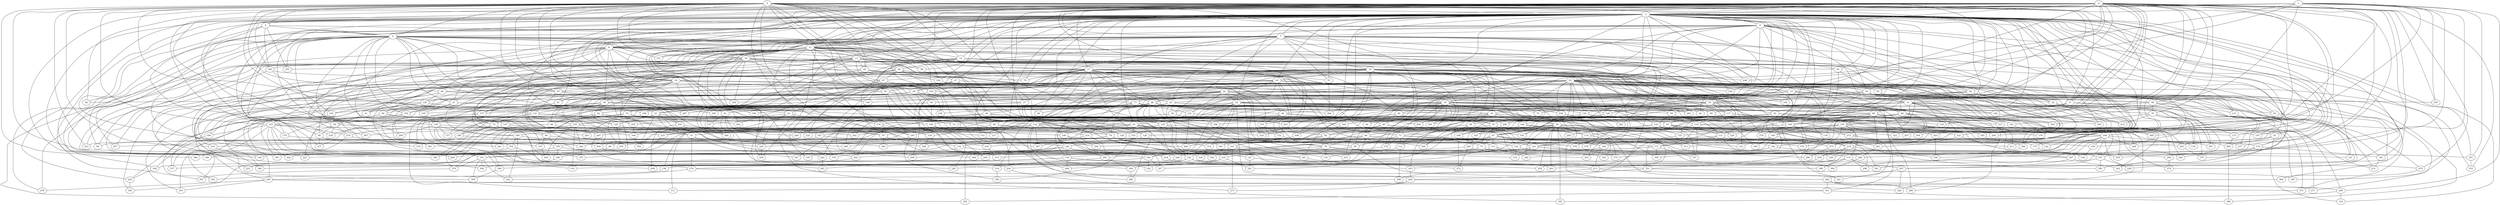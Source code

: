 strict graph "barabasi_albert_graph(400,3)" {
0;
1;
2;
3;
4;
5;
6;
7;
8;
9;
10;
11;
12;
13;
14;
15;
16;
17;
18;
19;
20;
21;
22;
23;
24;
25;
26;
27;
28;
29;
30;
31;
32;
33;
34;
35;
36;
37;
38;
39;
40;
41;
42;
43;
44;
45;
46;
47;
48;
49;
50;
51;
52;
53;
54;
55;
56;
57;
58;
59;
60;
61;
62;
63;
64;
65;
66;
67;
68;
69;
70;
71;
72;
73;
74;
75;
76;
77;
78;
79;
80;
81;
82;
83;
84;
85;
86;
87;
88;
89;
90;
91;
92;
93;
94;
95;
96;
97;
98;
99;
100;
101;
102;
103;
104;
105;
106;
107;
108;
109;
110;
111;
112;
113;
114;
115;
116;
117;
118;
119;
120;
121;
122;
123;
124;
125;
126;
127;
128;
129;
130;
131;
132;
133;
134;
135;
136;
137;
138;
139;
140;
141;
142;
143;
144;
145;
146;
147;
148;
149;
150;
151;
152;
153;
154;
155;
156;
157;
158;
159;
160;
161;
162;
163;
164;
165;
166;
167;
168;
169;
170;
171;
172;
173;
174;
175;
176;
177;
178;
179;
180;
181;
182;
183;
184;
185;
186;
187;
188;
189;
190;
191;
192;
193;
194;
195;
196;
197;
198;
199;
200;
201;
202;
203;
204;
205;
206;
207;
208;
209;
210;
211;
212;
213;
214;
215;
216;
217;
218;
219;
220;
221;
222;
223;
224;
225;
226;
227;
228;
229;
230;
231;
232;
233;
234;
235;
236;
237;
238;
239;
240;
241;
242;
243;
244;
245;
246;
247;
248;
249;
250;
251;
252;
253;
254;
255;
256;
257;
258;
259;
260;
261;
262;
263;
264;
265;
266;
267;
268;
269;
270;
271;
272;
273;
274;
275;
276;
277;
278;
279;
280;
281;
282;
283;
284;
285;
286;
287;
288;
289;
290;
291;
292;
293;
294;
295;
296;
297;
298;
299;
300;
301;
302;
303;
304;
305;
306;
307;
308;
309;
310;
311;
312;
313;
314;
315;
316;
317;
318;
319;
320;
321;
322;
323;
324;
325;
326;
327;
328;
329;
330;
331;
332;
333;
334;
335;
336;
337;
338;
339;
340;
341;
342;
343;
344;
345;
346;
347;
348;
349;
350;
351;
352;
353;
354;
355;
356;
357;
358;
359;
360;
361;
362;
363;
364;
365;
366;
367;
368;
369;
370;
371;
372;
373;
374;
375;
376;
377;
378;
379;
380;
381;
382;
383;
384;
385;
386;
387;
388;
389;
390;
391;
392;
393;
394;
395;
396;
397;
398;
399;
0 -- 3  [is_available=True, prob="1.0"];
0 -- 4  [is_available=True, prob="0.863971439967"];
0 -- 6  [is_available=True, prob="0.687341143346"];
0 -- 7  [is_available=True, prob="0.393135436869"];
0 -- 8  [is_available=True, prob="0.690066902607"];
0 -- 9  [is_available=True, prob="0.548836747161"];
0 -- 11  [is_available=True, prob="0.526364933433"];
0 -- 14  [is_available=True, prob="0.0823067496489"];
0 -- 274  [is_available=True, prob="0.745130580232"];
0 -- 147  [is_available=True, prob="1.0"];
0 -- 150  [is_available=True, prob="0.937968353837"];
0 -- 151  [is_available=True, prob="0.139559018914"];
0 -- 154  [is_available=True, prob="0.353097529044"];
0 -- 155  [is_available=True, prob="1.0"];
0 -- 35  [is_available=True, prob="1.0"];
0 -- 37  [is_available=True, prob="0.00107718921219"];
0 -- 167  [is_available=True, prob="0.352731400259"];
0 -- 220  [is_available=True, prob="0.188887798766"];
0 -- 44  [is_available=True, prob="0.598719495371"];
0 -- 52  [is_available=True, prob="0.619676481806"];
0 -- 184  [is_available=True, prob="1.0"];
0 -- 189  [is_available=True, prob="0.801762706373"];
0 -- 192  [is_available=True, prob="1.0"];
0 -- 267  [is_available=True, prob="0.0952779352763"];
0 -- 68  [is_available=True, prob="1.0"];
0 -- 75  [is_available=True, prob="0.897727634574"];
0 -- 76  [is_available=True, prob="0.214996977503"];
0 -- 333  [is_available=True, prob="0.355284451815"];
0 -- 339  [is_available=True, prob="0.169495701618"];
0 -- 341  [is_available=True, prob="0.508491300637"];
0 -- 346  [is_available=True, prob="1.0"];
0 -- 92  [is_available=True, prob="0.616085596676"];
0 -- 250  [is_available=True, prob="1.0"];
0 -- 100  [is_available=True, prob="0.312320145051"];
0 -- 358  [is_available=True, prob="0.744856406919"];
0 -- 259  [is_available=True, prob="0.727868233012"];
0 -- 237  [is_available=True, prob="0.690782974181"];
0 -- 120  [is_available=True, prob="0.838722620401"];
0 -- 122  [is_available=True, prob="1.0"];
0 -- 253  [is_available=True, prob="0.360898609319"];
1 -- 3  [is_available=True, prob="1.0"];
1 -- 356  [is_available=True, prob="0.663756897961"];
1 -- 133  [is_available=True, prob="0.788420746661"];
1 -- 104  [is_available=True, prob="0.812533665125"];
1 -- 10  [is_available=True, prob="0.574903445926"];
1 -- 109  [is_available=True, prob="0.616325525238"];
1 -- 208  [is_available=True, prob="1.0"];
1 -- 17  [is_available=True, prob="0.935813888291"];
1 -- 84  [is_available=True, prob="0.695509453928"];
1 -- 246  [is_available=True, prob="0.0153258498261"];
1 -- 313  [is_available=True, prob="0.204473563644"];
1 -- 24  [is_available=True, prob="0.86962951227"];
1 -- 153  [is_available=True, prob="1.0"];
1 -- 250  [is_available=True, prob="1.0"];
1 -- 251  [is_available=True, prob="0.545555909291"];
1 -- 61  [is_available=True, prob="0.740173523867"];
1 -- 197  [is_available=True, prob="0.0787884468301"];
2 -- 3  [is_available=True, prob="0.139845025478"];
2 -- 4  [is_available=True, prob="1.0"];
2 -- 5  [is_available=True, prob="1.0"];
2 -- 6  [is_available=True, prob="0.216454337897"];
2 -- 9  [is_available=True, prob="0.903868724816"];
2 -- 12  [is_available=True, prob="0.774431977009"];
2 -- 141  [is_available=True, prob="0.0514069458421"];
2 -- 142  [is_available=True, prob="1.0"];
2 -- 173  [is_available=True, prob="1.0"];
2 -- 18  [is_available=True, prob="0.719282815615"];
2 -- 149  [is_available=True, prob="0.36973960894"];
2 -- 27  [is_available=True, prob="0.0213957745667"];
2 -- 29  [is_available=True, prob="0.139423560181"];
2 -- 31  [is_available=True, prob="0.728931637568"];
2 -- 292  [is_available=True, prob="0.118262675973"];
2 -- 45  [is_available=True, prob="0.270266839415"];
2 -- 287  [is_available=True, prob="1.0"];
2 -- 59  [is_available=True, prob="0.441916785589"];
2 -- 323  [is_available=True, prob="1.0"];
2 -- 199  [is_available=True, prob="1.0"];
2 -- 81  [is_available=True, prob="1.0"];
2 -- 338  [is_available=True, prob="1.0"];
2 -- 85  [is_available=True, prob="0.714052194751"];
2 -- 87  [is_available=True, prob="0.445439869566"];
2 -- 90  [is_available=True, prob="0.847598723346"];
2 -- 348  [is_available=True, prob="0.953625744762"];
2 -- 221  [is_available=True, prob="0.702926900788"];
2 -- 97  [is_available=True, prob="1.0"];
2 -- 100  [is_available=True, prob="0.711025877449"];
2 -- 103  [is_available=True, prob="0.407438742081"];
2 -- 233  [is_available=True, prob="0.878727533219"];
2 -- 110  [is_available=True, prob="1.0"];
2 -- 239  [is_available=True, prob="0.658070833011"];
2 -- 366  [is_available=True, prob="0.316739212306"];
2 -- 249  [is_available=True, prob="0.141640788942"];
2 -- 125  [is_available=True, prob="0.575574055878"];
3 -- 131  [is_available=True, prob="0.472543985499"];
3 -- 4  [is_available=True, prob="0.560619190859"];
3 -- 5  [is_available=True, prob="1.0"];
3 -- 6  [is_available=True, prob="0.381312534638"];
3 -- 7  [is_available=True, prob="0.0313724170722"];
3 -- 8  [is_available=True, prob="0.852899552531"];
3 -- 9  [is_available=True, prob="0.723532590316"];
3 -- 10  [is_available=True, prob="0.387419534823"];
3 -- 11  [is_available=True, prob="1.0"];
3 -- 12  [is_available=True, prob="0.212602797586"];
3 -- 13  [is_available=True, prob="0.561381502073"];
3 -- 14  [is_available=True, prob="0.101658052374"];
3 -- 15  [is_available=True, prob="0.346737584082"];
3 -- 16  [is_available=True, prob="0.176891826054"];
3 -- 18  [is_available=True, prob="0.91754226462"];
3 -- 19  [is_available=True, prob="0.495020555914"];
3 -- 20  [is_available=True, prob="0.796834109679"];
3 -- 23  [is_available=True, prob="0.310147723947"];
3 -- 397  [is_available=True, prob="0.683938092046"];
3 -- 27  [is_available=True, prob="0.570051696249"];
3 -- 287  [is_available=True, prob="0.649936901884"];
3 -- 33  [is_available=True, prob="0.882287968554"];
3 -- 34  [is_available=True, prob="0.984345181371"];
3 -- 283  [is_available=True, prob="1.0"];
3 -- 37  [is_available=True, prob="0.896863248252"];
3 -- 129  [is_available=True, prob="0.68498891025"];
3 -- 42  [is_available=True, prob="1.0"];
3 -- 43  [is_available=True, prob="0.25065298427"];
3 -- 172  [is_available=True, prob="0.456818205702"];
3 -- 178  [is_available=True, prob="0.357170323615"];
3 -- 175  [is_available=True, prob="1.0"];
3 -- 176  [is_available=True, prob="0.648087392979"];
3 -- 136  [is_available=True, prob="0.607611348354"];
3 -- 50  [is_available=True, prob="0.744805424294"];
3 -- 307  [is_available=True, prob="1.0"];
3 -- 308  [is_available=True, prob="0.993265916765"];
3 -- 181  [is_available=True, prob="0.90845552959"];
3 -- 55  [is_available=True, prob="1.0"];
3 -- 351  [is_available=True, prob="0.900268120247"];
3 -- 60  [is_available=True, prob="0.887561647991"];
3 -- 318  [is_available=True, prob="0.951832570754"];
3 -- 63  [is_available=True, prob="0.360222335809"];
3 -- 64  [is_available=True, prob="0.0599278658126"];
3 -- 321  [is_available=True, prob="0.71808639175"];
3 -- 325  [is_available=True, prob="0.187995731995"];
3 -- 70  [is_available=True, prob="0.0879472492218"];
3 -- 140  [is_available=True, prob="0.0575257382385"];
3 -- 162  [is_available=True, prob="0.818696117616"];
3 -- 207  [is_available=True, prob="1.0"];
3 -- 141  [is_available=True, prob="0.116851548084"];
3 -- 209  [is_available=True, prob="0.179978161792"];
3 -- 365  [is_available=True, prob="0.0931514150115"];
3 -- 88  [is_available=True, prob="0.299882212791"];
3 -- 89  [is_available=True, prob="1.0"];
3 -- 346  [is_available=True, prob="1.0"];
3 -- 91  [is_available=True, prob="1.0"];
3 -- 293  [is_available=True, prob="0.984063465951"];
3 -- 98  [is_available=True, prob="0.942958819725"];
3 -- 379  [is_available=True, prob="1.0"];
3 -- 101  [is_available=True, prob="0.699625563305"];
3 -- 357  [is_available=True, prob="0.777230072348"];
3 -- 361  [is_available=True, prob="1.0"];
3 -- 146  [is_available=True, prob="0.976749476059"];
3 -- 389  [is_available=True, prob="1.0"];
3 -- 111  [is_available=True, prob="0.906500658549"];
3 -- 114  [is_available=True, prob="0.640250495635"];
3 -- 115  [is_available=True, prob="0.0123197183053"];
3 -- 118  [is_available=True, prob="0.997842933061"];
3 -- 248  [is_available=True, prob="1.0"];
3 -- 148  [is_available=True, prob="0.90999121468"];
3 -- 251  [is_available=True, prob="0.720338498794"];
4 -- 5  [is_available=True, prob="1.0"];
4 -- 170  [is_available=True, prob="0.408286941178"];
4 -- 253  [is_available=True, prob="0.43781192763"];
4 -- 355  [is_available=True, prob="1.0"];
4 -- 92  [is_available=True, prob="0.662504881788"];
4 -- 189  [is_available=True, prob="0.183874723708"];
5 -- 11  [is_available=True, prob="0.0343775858785"];
5 -- 145  [is_available=True, prob="0.353110272974"];
5 -- 18  [is_available=True, prob="1.0"];
5 -- 147  [is_available=True, prob="0.91911253662"];
5 -- 21  [is_available=True, prob="0.476735207596"];
5 -- 156  [is_available=True, prob="1.0"];
5 -- 289  [is_available=True, prob="0.0180849655967"];
5 -- 293  [is_available=True, prob="0.0161232811774"];
5 -- 168  [is_available=True, prob="0.509935159462"];
5 -- 45  [is_available=True, prob="0.00410098209766"];
5 -- 94  [is_available=True, prob="0.625099702012"];
5 -- 184  [is_available=True, prob="1.0"];
5 -- 190  [is_available=True, prob="1.0"];
5 -- 80  [is_available=True, prob="1.0"];
5 -- 56  [is_available=True, prob="0.934250040721"];
5 -- 86  [is_available=True, prob="0.779473377913"];
5 -- 87  [is_available=True, prob="0.558339537956"];
5 -- 91  [is_available=True, prob="0.337569778846"];
5 -- 222  [is_available=True, prob="0.582911020191"];
5 -- 225  [is_available=True, prob="0.829456063847"];
5 -- 98  [is_available=True, prob="1.0"];
5 -- 355  [is_available=True, prob="0.0122720021606"];
5 -- 105  [is_available=True, prob="0.650148670472"];
6 -- 257  [is_available=True, prob="1.0"];
6 -- 150  [is_available=True, prob="0.370848237687"];
6 -- 390  [is_available=True, prob="0.890276249897"];
6 -- 7  [is_available=True, prob="0.168054551673"];
6 -- 10  [is_available=True, prob="0.816613591656"];
6 -- 16  [is_available=True, prob="0.967008560913"];
6 -- 278  [is_available=True, prob="1.0"];
6 -- 286  [is_available=True, prob="0.51228948021"];
6 -- 32  [is_available=True, prob="0.357703576304"];
6 -- 291  [is_available=True, prob="1.0"];
6 -- 42  [is_available=True, prob="1.0"];
6 -- 385  [is_available=True, prob="0.343241588683"];
6 -- 178  [is_available=True, prob="0.568143337551"];
6 -- 30  [is_available=True, prob="0.394904245342"];
6 -- 57  [is_available=True, prob="0.10901728466"];
6 -- 64  [is_available=True, prob="0.15232164989"];
6 -- 71  [is_available=True, prob="0.255715686647"];
6 -- 211  [is_available=True, prob="0.168022845141"];
6 -- 106  [is_available=True, prob="0.647822907069"];
6 -- 254  [is_available=True, prob="0.618044576413"];
7 -- 129  [is_available=True, prob="0.984839197279"];
7 -- 8  [is_available=True, prob="0.196173262907"];
7 -- 19  [is_available=True, prob="0.0701682283747"];
7 -- 149  [is_available=True, prob="0.465736650591"];
7 -- 281  [is_available=True, prob="0.146524716552"];
7 -- 25  [is_available=True, prob="0.484291867124"];
7 -- 32  [is_available=True, prob="0.204684823726"];
7 -- 39  [is_available=True, prob="0.354062587837"];
7 -- 41  [is_available=True, prob="0.657420414147"];
7 -- 43  [is_available=True, prob="1.0"];
7 -- 51  [is_available=True, prob="0.576974550174"];
7 -- 55  [is_available=True, prob="0.446817573821"];
7 -- 185  [is_available=True, prob="0.503936546588"];
7 -- 118  [is_available=True, prob="1.0"];
7 -- 200  [is_available=True, prob="0.679037566941"];
7 -- 81  [is_available=True, prob="0.577760738174"];
7 -- 83  [is_available=True, prob="0.518504517798"];
7 -- 107  [is_available=True, prob="0.795627971787"];
7 -- 235  [is_available=True, prob="0.638383847694"];
7 -- 246  [is_available=True, prob="0.704843185451"];
7 -- 254  [is_available=True, prob="1.0"];
8 -- 194  [is_available=True, prob="0.268525646138"];
8 -- 212  [is_available=True, prob="0.366269547489"];
8 -- 38  [is_available=True, prob="0.0230186195982"];
8 -- 13  [is_available=True, prob="0.76701369772"];
8 -- 14  [is_available=True, prob="0.167587084771"];
8 -- 205  [is_available=True, prob="0.104555973388"];
8 -- 227  [is_available=True, prob="0.24053929191"];
8 -- 180  [is_available=True, prob="1.0"];
8 -- 21  [is_available=True, prob="1.0"];
8 -- 377  [is_available=True, prob="0.504806107472"];
8 -- 25  [is_available=True, prob="1.0"];
8 -- 90  [is_available=True, prob="0.793750355156"];
8 -- 123  [is_available=True, prob="0.339058024428"];
8 -- 126  [is_available=True, prob="0.603677350506"];
8 -- 277  [is_available=True, prob="0.825195573621"];
9 -- 101  [is_available=True, prob="0.13644617886"];
9 -- 198  [is_available=True, prob="0.148472713685"];
9 -- 199  [is_available=True, prob="0.824537153531"];
9 -- 46  [is_available=True, prob="0.358768571355"];
9 -- 131  [is_available=True, prob="0.841501458622"];
9 -- 116  [is_available=True, prob="0.369005516818"];
10 -- 130  [is_available=True, prob="1.0"];
10 -- 129  [is_available=True, prob="0.153229966447"];
10 -- 136  [is_available=True, prob="0.000814101632345"];
10 -- 386  [is_available=True, prob="0.337073047136"];
10 -- 15  [is_available=True, prob="0.0432971431142"];
10 -- 16  [is_available=True, prob="0.560839220416"];
10 -- 131  [is_available=True, prob="0.309358111078"];
10 -- 28  [is_available=True, prob="1.0"];
10 -- 29  [is_available=True, prob="0.675390861903"];
10 -- 31  [is_available=True, prob="0.127490017208"];
10 -- 290  [is_available=True, prob="0.108415024871"];
10 -- 164  [is_available=True, prob="0.19947724162"];
10 -- 39  [is_available=True, prob="0.666276811743"];
10 -- 169  [is_available=True, prob="0.158270873048"];
10 -- 300  [is_available=True, prob="0.356883990683"];
10 -- 174  [is_available=True, prob="1.0"];
10 -- 48  [is_available=True, prob="0.691558276718"];
10 -- 177  [is_available=True, prob="0.32035305031"];
10 -- 50  [is_available=True, prob="0.254838531425"];
10 -- 315  [is_available=True, prob="1.0"];
10 -- 60  [is_available=True, prob="0.54847939161"];
10 -- 330  [is_available=True, prob="0.919442767656"];
10 -- 327  [is_available=True, prob="0.376429756504"];
10 -- 74  [is_available=True, prob="0.363035460439"];
10 -- 209  [is_available=True, prob="0.139942612221"];
10 -- 215  [is_available=True, prob="1.0"];
10 -- 90  [is_available=True, prob="0.654543131973"];
10 -- 271  [is_available=True, prob="0.904170494974"];
10 -- 93  [is_available=True, prob="0.490277497367"];
10 -- 236  [is_available=True, prob="0.110122661976"];
10 -- 110  [is_available=True, prob="1.0"];
10 -- 374  [is_available=True, prob="0.836404202809"];
10 -- 124  [is_available=True, prob="0.538485943584"];
11 -- 257  [is_available=True, prob="0.138677444161"];
11 -- 132  [is_available=True, prob="0.843235854381"];
11 -- 393  [is_available=True, prob="0.463302266412"];
11 -- 138  [is_available=True, prob="0.405896197509"];
11 -- 12  [is_available=True, prob="0.482781190856"];
11 -- 13  [is_available=True, prob="0.144613776655"];
11 -- 144  [is_available=True, prob="0.841267013505"];
11 -- 17  [is_available=True, prob="0.738159422659"];
11 -- 67  [is_available=True, prob="1.0"];
11 -- 269  [is_available=True, prob="0.557504991231"];
11 -- 21  [is_available=True, prob="0.172826854604"];
11 -- 278  [is_available=True, prob="0.220403680996"];
11 -- 260  [is_available=True, prob="0.415701026511"];
11 -- 26  [is_available=True, prob="0.360513558577"];
11 -- 34  [is_available=True, prob="0.596719084911"];
11 -- 42  [is_available=True, prob="0.132288866564"];
11 -- 49  [is_available=True, prob="1.0"];
11 -- 61  [is_available=True, prob="0.566381706053"];
11 -- 195  [is_available=True, prob="1.0"];
11 -- 141  [is_available=True, prob="1.0"];
11 -- 345  [is_available=True, prob="0.143198010467"];
11 -- 94  [is_available=True, prob="0.145569583451"];
11 -- 103  [is_available=True, prob="1.0"];
11 -- 275  [is_available=True, prob="0.26499000376"];
11 -- 373  [is_available=True, prob="0.531067908135"];
12 -- 164  [is_available=True, prob="0.520287304031"];
12 -- 137  [is_available=True, prob="0.879937639338"];
12 -- 394  [is_available=True, prob="0.788722372642"];
12 -- 205  [is_available=True, prob="0.832767057967"];
12 -- 397  [is_available=True, prob="0.181420790798"];
12 -- 19  [is_available=True, prob="0.953608459438"];
12 -- 52  [is_available=True, prob="0.935664664691"];
12 -- 26  [is_available=True, prob="1.0"];
13 -- 384  [is_available=True, prob="0.701947074957"];
13 -- 336  [is_available=True, prob="0.386135948342"];
13 -- 98  [is_available=True, prob="1.0"];
13 -- 165  [is_available=True, prob="0.0638666505627"];
13 -- 262  [is_available=True, prob="1.0"];
13 -- 177  [is_available=True, prob="1.0"];
13 -- 45  [is_available=True, prob="0.341342912254"];
13 -- 47  [is_available=True, prob="1.0"];
13 -- 48  [is_available=True, prob="0.7922291591"];
13 -- 17  [is_available=True, prob="1.0"];
13 -- 340  [is_available=True, prob="1.0"];
13 -- 54  [is_available=True, prob="0.364282087403"];
13 -- 365  [is_available=True, prob="0.243564726109"];
13 -- 316  [is_available=True, prob="0.650267713644"];
13 -- 349  [is_available=True, prob="1.0"];
13 -- 223  [is_available=True, prob="0.724863194697"];
14 -- 36  [is_available=True, prob="0.723674031486"];
14 -- 38  [is_available=True, prob="1.0"];
14 -- 233  [is_available=True, prob="0.973573372843"];
14 -- 169  [is_available=True, prob="1.0"];
14 -- 151  [is_available=True, prob="0.589676689951"];
14 -- 207  [is_available=True, prob="0.525666328387"];
14 -- 15  [is_available=True, prob="0.480536726339"];
14 -- 272  [is_available=True, prob="0.582394856336"];
14 -- 145  [is_available=True, prob="0.177245333299"];
14 -- 50  [is_available=True, prob="1.0"];
14 -- 148  [is_available=True, prob="0.889245353366"];
14 -- 302  [is_available=True, prob="0.656018772555"];
14 -- 87  [is_available=True, prob="0.864226404243"];
14 -- 59  [is_available=True, prob="0.845426546034"];
14 -- 190  [is_available=True, prob="0.378113736088"];
14 -- 159  [is_available=True, prob="0.894148110787"];
15 -- 32  [is_available=True, prob="0.682539351359"];
15 -- 68  [is_available=True, prob="0.031434208261"];
15 -- 69  [is_available=True, prob="0.705713256605"];
15 -- 172  [is_available=True, prob="0.431277635795"];
15 -- 274  [is_available=True, prob="1.0"];
15 -- 62  [is_available=True, prob="0.236601353274"];
15 -- 214  [is_available=True, prob="0.853402969252"];
15 -- 164  [is_available=True, prob="0.0201214562397"];
15 -- 250  [is_available=True, prob="0.426094515291"];
15 -- 351  [is_available=True, prob="1.0"];
15 -- 92  [is_available=True, prob="0.817692523889"];
15 -- 30  [is_available=True, prob="0.0575060025733"];
15 -- 31  [is_available=True, prob="1.0"];
16 -- 128  [is_available=True, prob="0.832908726251"];
16 -- 197  [is_available=True, prob="1.0"];
16 -- 231  [is_available=True, prob="0.544491861968"];
16 -- 297  [is_available=True, prob="0.215229666614"];
16 -- 171  [is_available=True, prob="0.515013396463"];
16 -- 35  [is_available=True, prob="0.0669896492395"];
16 -- 116  [is_available=True, prob="0.281220655093"];
16 -- 25  [is_available=True, prob="0.227309344005"];
16 -- 74  [is_available=True, prob="0.115452055762"];
16 -- 382  [is_available=True, prob="0.582745848141"];
17 -- 391  [is_available=True, prob="0.751541677887"];
17 -- 144  [is_available=True, prob="0.410284454091"];
17 -- 20  [is_available=True, prob="0.223513343569"];
17 -- 22  [is_available=True, prob="0.993068938552"];
17 -- 153  [is_available=True, prob="0.280302870046"];
17 -- 28  [is_available=True, prob="0.788654737183"];
17 -- 33  [is_available=True, prob="0.0515815016232"];
17 -- 292  [is_available=True, prob="0.79733294027"];
17 -- 167  [is_available=True, prob="1.0"];
17 -- 40  [is_available=True, prob="0.755193755398"];
17 -- 284  [is_available=True, prob="0.27894449857"];
17 -- 46  [is_available=True, prob="1.0"];
17 -- 93  [is_available=True, prob="1.0"];
17 -- 307  [is_available=True, prob="1.0"];
17 -- 55  [is_available=True, prob="0.601987516498"];
17 -- 186  [is_available=True, prob="0.00798679744973"];
17 -- 70  [is_available=True, prob="0.479641679977"];
17 -- 71  [is_available=True, prob="1.0"];
17 -- 58  [is_available=True, prob="1.0"];
17 -- 244  [is_available=True, prob="1.0"];
17 -- 117  [is_available=True, prob="0.0605912752188"];
17 -- 120  [is_available=True, prob="1.0"];
17 -- 276  [is_available=True, prob="1.0"];
18 -- 224  [is_available=True, prob="0.619389022224"];
18 -- 70  [is_available=True, prob="0.448871015821"];
18 -- 295  [is_available=True, prob="0.859597221249"];
18 -- 72  [is_available=True, prob="0.620407714669"];
18 -- 323  [is_available=True, prob="0.876732620668"];
18 -- 43  [is_available=True, prob="1.0"];
18 -- 194  [is_available=True, prob="0.273524991607"];
18 -- 143  [is_available=True, prob="0.163632081613"];
18 -- 328  [is_available=True, prob="0.166408891746"];
18 -- 99  [is_available=True, prob="0.482634762151"];
18 -- 203  [is_available=True, prob="1.0"];
18 -- 23  [is_available=True, prob="0.0727272105131"];
18 -- 355  [is_available=True, prob="1.0"];
18 -- 26  [is_available=True, prob="0.29147006406"];
18 -- 189  [is_available=True, prob="1.0"];
18 -- 30  [is_available=True, prob="0.81069721101"];
18 -- 133  [is_available=True, prob="1.0"];
19 -- 270  [is_available=True, prob="0.234967575273"];
19 -- 20  [is_available=True, prob="1.0"];
19 -- 22  [is_available=True, prob="0.480244910382"];
19 -- 23  [is_available=True, prob="1.0"];
19 -- 156  [is_available=True, prob="0.599620134841"];
19 -- 163  [is_available=True, prob="1.0"];
19 -- 166  [is_available=True, prob="0.493769841569"];
19 -- 41  [is_available=True, prob="0.678652114907"];
19 -- 299  [is_available=True, prob="0.931409515594"];
19 -- 47  [is_available=True, prob="1.0"];
19 -- 308  [is_available=True, prob="0.378491404097"];
19 -- 182  [is_available=True, prob="1.0"];
19 -- 65  [is_available=True, prob="0.0556428962065"];
19 -- 73  [is_available=True, prob="0.809994850483"];
19 -- 75  [is_available=True, prob="0.523964690634"];
19 -- 333  [is_available=True, prob="1.0"];
19 -- 80  [is_available=True, prob="1.0"];
19 -- 85  [is_available=True, prob="0.867551565943"];
19 -- 86  [is_available=True, prob="0.876088541242"];
19 -- 217  [is_available=True, prob="0.109353449737"];
19 -- 230  [is_available=True, prob="0.376807137032"];
19 -- 360  [is_available=True, prob="0.925025744387"];
19 -- 236  [is_available=True, prob="0.333262447543"];
19 -- 109  [is_available=True, prob="0.576147749926"];
19 -- 241  [is_available=True, prob="0.802842386116"];
19 -- 246  [is_available=True, prob="0.635712799317"];
19 -- 249  [is_available=True, prob="1.0"];
20 -- 261  [is_available=True, prob="0.469789340264"];
20 -- 331  [is_available=True, prob="0.306404193971"];
20 -- 79  [is_available=True, prob="0.322800103921"];
20 -- 99  [is_available=True, prob="0.543450823556"];
20 -- 181  [is_available=True, prob="0.835650712467"];
20 -- 22  [is_available=True, prob="0.65029172288"];
20 -- 24  [is_available=True, prob="0.370308161661"];
20 -- 121  [is_available=True, prob="0.44338372826"];
20 -- 152  [is_available=True, prob="0.62235178817"];
20 -- 319  [is_available=True, prob="0.157483011503"];
21 -- 105  [is_available=True, prob="0.587436244385"];
21 -- 170  [is_available=True, prob="1.0"];
21 -- 83  [is_available=True, prob="1.0"];
21 -- 53  [is_available=True, prob="0.923543208321"];
21 -- 56  [is_available=True, prob="0.951547712356"];
22 -- 35  [is_available=True, prob="1.0"];
22 -- 68  [is_available=True, prob="0.85950471681"];
22 -- 69  [is_available=True, prob="1.0"];
22 -- 38  [is_available=True, prob="0.354957413688"];
22 -- 187  [is_available=True, prob="0.304283902953"];
22 -- 77  [is_available=True, prob="1.0"];
22 -- 79  [is_available=True, prob="1.0"];
22 -- 149  [is_available=True, prob="0.629299091477"];
22 -- 24  [is_available=True, prob="0.508551360092"];
22 -- 121  [is_available=True, prob="0.606099098367"];
22 -- 155  [is_available=True, prob="1.0"];
22 -- 28  [is_available=True, prob="1.0"];
22 -- 221  [is_available=True, prob="1.0"];
22 -- 350  [is_available=True, prob="0.118489344197"];
23 -- 229  [is_available=True, prob="0.125631476356"];
23 -- 398  [is_available=True, prob="1.0"];
23 -- 344  [is_available=True, prob="0.126700532393"];
23 -- 154  [is_available=True, prob="0.689924432955"];
23 -- 159  [is_available=True, prob="1.0"];
24 -- 128  [is_available=True, prob="0.440294565272"];
24 -- 34  [is_available=True, prob="0.411904520085"];
24 -- 132  [is_available=True, prob="0.915238020488"];
24 -- 199  [is_available=True, prob="1.0"];
24 -- 200  [is_available=True, prob="0.592518702441"];
24 -- 329  [is_available=True, prob="1.0"];
24 -- 75  [is_available=True, prob="0.570315532655"];
24 -- 300  [is_available=True, prob="0.0310790538646"];
24 -- 130  [is_available=True, prob="0.761580814252"];
24 -- 312  [is_available=True, prob="0.182181409512"];
24 -- 146  [is_available=True, prob="0.288342795731"];
24 -- 160  [is_available=True, prob="1.0"];
24 -- 156  [is_available=True, prob="0.267601316986"];
24 -- 62  [is_available=True, prob="0.993497202876"];
24 -- 63  [is_available=True, prob="1.0"];
25 -- 352  [is_available=True, prob="0.373018985902"];
25 -- 39  [is_available=True, prob="0.291317890432"];
25 -- 177  [is_available=True, prob="0.50513807334"];
25 -- 266  [is_available=True, prob="0.368378294207"];
25 -- 81  [is_available=True, prob="0.582264750438"];
25 -- 88  [is_available=True, prob="1.0"];
25 -- 58  [is_available=True, prob="0.292941231532"];
26 -- 128  [is_available=True, prob="0.629289938909"];
26 -- 353  [is_available=True, prob="0.277571165985"];
26 -- 59  [is_available=True, prob="1.0"];
26 -- 40  [is_available=True, prob="0.435561875767"];
26 -- 396  [is_available=True, prob="0.967675231659"];
26 -- 395  [is_available=True, prob="1.0"];
26 -- 47  [is_available=True, prob="1.0"];
26 -- 344  [is_available=True, prob="1.0"];
26 -- 281  [is_available=True, prob="0.112271873642"];
26 -- 27  [is_available=True, prob="0.755744715427"];
26 -- 284  [is_available=True, prob="1.0"];
27 -- 193  [is_available=True, prob="0.0180368996474"];
27 -- 40  [is_available=True, prob="0.489066314204"];
27 -- 335  [is_available=True, prob="0.0104696709147"];
27 -- 125  [is_available=True, prob="1.0"];
27 -- 72  [is_available=True, prob="0.161086136596"];
27 -- 210  [is_available=True, prob="0.469529767308"];
27 -- 143  [is_available=True, prob="0.146263672885"];
27 -- 29  [is_available=True, prob="0.0993805199233"];
28 -- 96  [is_available=True, prob="1.0"];
28 -- 65  [is_available=True, prob="1.0"];
28 -- 132  [is_available=True, prob="1.0"];
28 -- 102  [is_available=True, prob="0.650445103378"];
28 -- 135  [is_available=True, prob="1.0"];
28 -- 396  [is_available=True, prob="0.903331080279"];
28 -- 241  [is_available=True, prob="0.384356795755"];
28 -- 140  [is_available=True, prob="0.351099721357"];
28 -- 46  [is_available=True, prob="1.0"];
28 -- 352  [is_available=True, prob="1.0"];
28 -- 243  [is_available=True, prob="1.0"];
28 -- 142  [is_available=True, prob="0.676680049747"];
28 -- 313  [is_available=True, prob="0.54414038202"];
28 -- 380  [is_available=True, prob="0.141998632613"];
28 -- 74  [is_available=True, prob="0.616849293038"];
28 -- 286  [is_available=True, prob="0.916438622987"];
29 -- 96  [is_available=True, prob="0.720091843635"];
29 -- 196  [is_available=True, prob="0.028654577931"];
29 -- 37  [is_available=True, prob="0.482625622566"];
29 -- 127  [is_available=True, prob="0.938858500821"];
29 -- 44  [is_available=True, prob="0.314970758955"];
29 -- 77  [is_available=True, prob="0.844360301087"];
29 -- 311  [is_available=True, prob="0.627566735457"];
29 -- 343  [is_available=True, prob="1.0"];
29 -- 69  [is_available=True, prob="1.0"];
29 -- 63  [is_available=True, prob="1.0"];
30 -- 256  [is_available=True, prob="1.0"];
30 -- 391  [is_available=True, prob="1.0"];
30 -- 136  [is_available=True, prob="0.672715291679"];
30 -- 283  [is_available=True, prob="0.428547523646"];
30 -- 287  [is_available=True, prob="0.626172352733"];
30 -- 289  [is_available=True, prob="0.534931327669"];
30 -- 36  [is_available=True, prob="0.675352973098"];
30 -- 44  [is_available=True, prob="0.657421770993"];
30 -- 174  [is_available=True, prob="0.0208343630761"];
30 -- 49  [is_available=True, prob="0.0372142553693"];
30 -- 188  [is_available=True, prob="0.0580338097824"];
30 -- 82  [is_available=True, prob="1.0"];
30 -- 214  [is_available=True, prob="0.702863401038"];
30 -- 88  [is_available=True, prob="1.0"];
30 -- 347  [is_available=True, prob="1.0"];
30 -- 220  [is_available=True, prob="0.187690748899"];
30 -- 97  [is_available=True, prob="0.695606879523"];
30 -- 236  [is_available=True, prob="0.0855606275836"];
30 -- 239  [is_available=True, prob="0.148403297883"];
30 -- 244  [is_available=True, prob="0.826120500897"];
30 -- 117  [is_available=True, prob="0.349989736065"];
30 -- 119  [is_available=True, prob="0.895477036225"];
31 -- 33  [is_available=True, prob="0.345223014183"];
31 -- 211  [is_available=True, prob="0.421621687185"];
31 -- 65  [is_available=True, prob="1.0"];
31 -- 105  [is_available=True, prob="1.0"];
31 -- 76  [is_available=True, prob="0.420249404067"];
31 -- 140  [is_available=True, prob="0.95081043197"];
31 -- 193  [is_available=True, prob="0.910440184681"];
31 -- 297  [is_available=True, prob="1.0"];
31 -- 218  [is_available=True, prob="1.0"];
31 -- 329  [is_available=True, prob="0.993316013464"];
32 -- 294  [is_available=True, prob="0.10078304817"];
32 -- 237  [is_available=True, prob="1.0"];
32 -- 212  [is_available=True, prob="1.0"];
33 -- 354  [is_available=True, prob="0.742980115891"];
33 -- 293  [is_available=True, prob="1.0"];
33 -- 390  [is_available=True, prob="0.23190120181"];
33 -- 103  [is_available=True, prob="0.332171821225"];
33 -- 232  [is_available=True, prob="0.304688346483"];
33 -- 145  [is_available=True, prob="0.828411255634"];
33 -- 364  [is_available=True, prob="0.0947792342095"];
33 -- 374  [is_available=True, prob="0.0721380087913"];
33 -- 361  [is_available=True, prob="0.407480058093"];
34 -- 272  [is_available=True, prob="0.152216337552"];
34 -- 36  [is_available=True, prob="0.980401653761"];
34 -- 165  [is_available=True, prob="1.0"];
34 -- 391  [is_available=True, prob="0.165966256694"];
34 -- 112  [is_available=True, prob="1.0"];
34 -- 242  [is_available=True, prob="0.116213908544"];
34 -- 54  [is_available=True, prob="0.329760677495"];
34 -- 331  [is_available=True, prob="0.789225279416"];
34 -- 159  [is_available=True, prob="0.146238507424"];
35 -- 208  [is_available=True, prob="0.436694500835"];
35 -- 67  [is_available=True, prob="1.0"];
35 -- 262  [is_available=True, prob="0.145661040462"];
35 -- 49  [is_available=True, prob="0.136497909923"];
35 -- 52  [is_available=True, prob="0.619971158981"];
35 -- 117  [is_available=True, prob="0.186562444381"];
35 -- 119  [is_available=True, prob="1.0"];
36 -- 135  [is_available=True, prob="0.843874710781"];
36 -- 392  [is_available=True, prob="0.735796252108"];
36 -- 138  [is_available=True, prob="1.0"];
36 -- 267  [is_available=True, prob="0.95836055316"];
36 -- 161  [is_available=True, prob="0.858541437347"];
36 -- 263  [is_available=True, prob="0.160901994242"];
36 -- 301  [is_available=True, prob="0.575679456874"];
36 -- 51  [is_available=True, prob="0.600520643145"];
36 -- 182  [is_available=True, prob="0.342765417422"];
36 -- 183  [is_available=True, prob="1.0"];
36 -- 66  [is_available=True, prob="1.0"];
36 -- 67  [is_available=True, prob="0.600335606351"];
36 -- 204  [is_available=True, prob="0.495515126222"];
36 -- 162  [is_available=True, prob="1.0"];
36 -- 82  [is_available=True, prob="0.972880704425"];
36 -- 216  [is_available=True, prob="1.0"];
36 -- 345  [is_available=True, prob="1.0"];
36 -- 91  [is_available=True, prob="0.556438016233"];
36 -- 358  [is_available=True, prob="0.00325137110205"];
36 -- 238  [is_available=True, prob="0.916634111691"];
36 -- 114  [is_available=True, prob="1.0"];
37 -- 41  [is_available=True, prob="1.0"];
37 -- 82  [is_available=True, prob="0.715276799981"];
37 -- 188  [is_available=True, prob="1.0"];
37 -- 186  [is_available=True, prob="0.192059890957"];
37 -- 60  [is_available=True, prob="0.59927363362"];
38 -- 99  [is_available=True, prob="1.0"];
38 -- 179  [is_available=True, prob="0.693365455368"];
38 -- 243  [is_available=True, prob="0.49848614678"];
38 -- 369  [is_available=True, prob="0.386868438646"];
38 -- 51  [is_available=True, prob="0.619313064456"];
38 -- 213  [is_available=True, prob="0.149438339934"];
38 -- 62  [is_available=True, prob="1.0"];
38 -- 229  [is_available=True, prob="0.653917044283"];
39 -- 85  [is_available=True, prob="1.0"];
39 -- 126  [is_available=True, prob="1.0"];
40 -- 354  [is_available=True, prob="0.605163139991"];
40 -- 73  [is_available=True, prob="0.38252329483"];
40 -- 78  [is_available=True, prob="0.740105171697"];
40 -- 57  [is_available=True, prob="0.935333728702"];
40 -- 157  [is_available=True, prob="1.0"];
41 -- 56  [is_available=True, prob="0.305784754758"];
42 -- 226  [is_available=True, prob="0.0626797120525"];
42 -- 77  [is_available=True, prob="0.788243211698"];
42 -- 48  [is_available=True, prob="0.578676112699"];
42 -- 58  [is_available=True, prob="0.485951352747"];
42 -- 122  [is_available=True, prob="0.609181748066"];
43 -- 270  [is_available=True, prob="1.0"];
43 -- 203  [is_available=True, prob="0.362742644311"];
45 -- 240  [is_available=True, prob="0.3533927304"];
45 -- 100  [is_available=True, prob="1.0"];
45 -- 305  [is_available=True, prob="0.11288514635"];
45 -- 176  [is_available=True, prob="0.511670119542"];
45 -- 113  [is_available=True, prob="0.227695639831"];
46 -- 290  [is_available=True, prob="0.0302128696032"];
46 -- 202  [is_available=True, prob="0.146999736184"];
46 -- 176  [is_available=True, prob="1.0"];
46 -- 116  [is_available=True, prob="0.844193614866"];
46 -- 151  [is_available=True, prob="1.0"];
47 -- 232  [is_available=True, prob="0.420461000389"];
47 -- 269  [is_available=True, prob="1.0"];
47 -- 144  [is_available=True, prob="0.521917029265"];
48 -- 322  [is_available=True, prob="0.936630855191"];
48 -- 137  [is_available=True, prob="0.774187611479"];
48 -- 109  [is_available=True, prob="0.866683270904"];
48 -- 285  [is_available=True, prob="0.0162086773724"];
48 -- 245  [is_available=True, prob="0.293728776277"];
48 -- 186  [is_available=True, prob="0.148485171573"];
48 -- 252  [is_available=True, prob="0.124437463786"];
48 -- 394  [is_available=True, prob="0.249666934816"];
49 -- 353  [is_available=True, prob="0.76976501574"];
49 -- 66  [is_available=True, prob="0.545062447793"];
49 -- 57  [is_available=True, prob="1.0"];
49 -- 363  [is_available=True, prob="0.0831563662323"];
50 -- 134  [is_available=True, prob="0.535233482425"];
50 -- 173  [is_available=True, prob="0.290322732851"];
50 -- 53  [is_available=True, prob="0.906379603341"];
50 -- 61  [is_available=True, prob="1.0"];
51 -- 276  [is_available=True, prob="1.0"];
51 -- 335  [is_available=True, prob="1.0"];
52 -- 64  [is_available=True, prob="0.285936428378"];
52 -- 326  [is_available=True, prob="0.608647958591"];
52 -- 231  [is_available=True, prob="0.891203833715"];
52 -- 106  [is_available=True, prob="0.496385319877"];
52 -- 320  [is_available=True, prob="0.355526130581"];
52 -- 53  [is_available=True, prob="1.0"];
52 -- 54  [is_available=True, prob="0.250941929751"];
52 -- 341  [is_available=True, prob="0.320678683894"];
54 -- 198  [is_available=True, prob="0.0813728308115"];
54 -- 102  [is_available=True, prob="0.263329318729"];
54 -- 201  [is_available=True, prob="0.326164369637"];
54 -- 112  [is_available=True, prob="0.932530530817"];
54 -- 113  [is_available=True, prob="0.153065186632"];
55 -- 286  [is_available=True, prob="0.260092245817"];
56 -- 97  [is_available=True, prob="0.258844224823"];
56 -- 227  [is_available=True, prob="1.0"];
56 -- 78  [is_available=True, prob="0.0994444902468"];
56 -- 339  [is_available=True, prob="0.697748141797"];
56 -- 86  [is_available=True, prob="1.0"];
56 -- 219  [is_available=True, prob="1.0"];
57 -- 197  [is_available=True, prob="0.795697017782"];
57 -- 71  [is_available=True, prob="1.0"];
57 -- 329  [is_available=True, prob="0.346431433956"];
57 -- 183  [is_available=True, prob="0.704172625712"];
58 -- 111  [is_available=True, prob="0.53935684971"];
58 -- 143  [is_available=True, prob="0.898504003818"];
59 -- 315  [is_available=True, prob="0.10142416186"];
61 -- 304  [is_available=True, prob="0.0266579403419"];
62 -- 96  [is_available=True, prob="0.836502970118"];
62 -- 72  [is_available=True, prob="0.586124313953"];
62 -- 204  [is_available=True, prob="0.749884133209"];
62 -- 370  [is_available=True, prob="0.844172544846"];
62 -- 84  [is_available=True, prob="1.0"];
62 -- 252  [is_available=True, prob="0.66194035019"];
63 -- 353  [is_available=True, prob="0.50438086081"];
63 -- 324  [is_available=True, prob="0.982450414601"];
63 -- 235  [is_available=True, prob="1.0"];
63 -- 368  [is_available=True, prob="0.678115928653"];
63 -- 216  [is_available=True, prob="0.493375810801"];
63 -- 383  [is_available=True, prob="0.328368636587"];
63 -- 95  [is_available=True, prob="0.908411939787"];
63 -- 191  [is_available=True, prob="0.653121054756"];
64 -- 66  [is_available=True, prob="0.845686651592"];
65 -- 389  [is_available=True, prob="0.545332687115"];
65 -- 108  [is_available=True, prob="0.56610227935"];
65 -- 83  [is_available=True, prob="0.46554167746"];
66 -- 323  [is_available=True, prob="0.997788406105"];
66 -- 332  [is_available=True, prob="0.350119331589"];
66 -- 79  [is_available=True, prob="0.248037933081"];
66 -- 313  [is_available=True, prob="1.0"];
66 -- 89  [is_available=True, prob="0.908793271011"];
66 -- 218  [is_available=True, prob="0.158461381518"];
66 -- 382  [is_available=True, prob="0.523706731698"];
67 -- 393  [is_available=True, prob="0.280439539588"];
67 -- 258  [is_available=True, prob="1.0"];
67 -- 230  [is_available=True, prob="0.298585592102"];
67 -- 134  [is_available=True, prob="0.0373415583466"];
67 -- 264  [is_available=True, prob="0.0953200386737"];
67 -- 73  [is_available=True, prob="1.0"];
67 -- 364  [is_available=True, prob="0.0886921330358"];
67 -- 113  [is_available=True, prob="1.0"];
67 -- 245  [is_available=True, prob="0.610942983492"];
67 -- 233  [is_available=True, prob="0.14010597178"];
67 -- 379  [is_available=True, prob="0.222751442892"];
67 -- 297  [is_available=True, prob="0.680963533817"];
68 -- 290  [is_available=True, prob="0.345532467071"];
68 -- 76  [is_available=True, prob="1.0"];
68 -- 93  [is_available=True, prob="0.100993692764"];
68 -- 285  [is_available=True, prob="0.529130963636"];
69 -- 357  [is_available=True, prob="0.806846204779"];
69 -- 108  [is_available=True, prob="0.425715403592"];
71 -- 133  [is_available=True, prob="0.952378688222"];
71 -- 102  [is_available=True, prob="1.0"];
71 -- 237  [is_available=True, prob="0.819456461152"];
71 -- 174  [is_available=True, prob="1.0"];
71 -- 112  [is_available=True, prob="0.261202197523"];
71 -- 95  [is_available=True, prob="1.0"];
72 -- 348  [is_available=True, prob="0.896901298167"];
72 -- 107  [is_available=True, prob="0.651413061024"];
72 -- 368  [is_available=True, prob="0.741985995963"];
72 -- 84  [is_available=True, prob="0.739325086613"];
72 -- 279  [is_available=True, prob="1.0"];
72 -- 244  [is_available=True, prob="1.0"];
72 -- 188  [is_available=True, prob="0.491571996342"];
72 -- 127  [is_available=True, prob="1.0"];
73 -- 228  [is_available=True, prob="0.998235315251"];
73 -- 101  [is_available=True, prob="0.337148712663"];
73 -- 115  [is_available=True, prob="0.630018931903"];
73 -- 222  [is_available=True, prob="1.0"];
74 -- 80  [is_available=True, prob="1.0"];
74 -- 292  [is_available=True, prob="0.972096904051"];
74 -- 385  [is_available=True, prob="0.0844997951692"];
74 -- 147  [is_available=True, prob="0.827114527542"];
74 -- 277  [is_available=True, prob="0.330676302405"];
74 -- 158  [is_available=True, prob="1.0"];
75 -- 166  [is_available=True, prob="0.622605078961"];
76 -- 258  [is_available=True, prob="0.594457307658"];
76 -- 139  [is_available=True, prob="0.0182493566652"];
76 -- 300  [is_available=True, prob="0.948068027024"];
76 -- 212  [is_available=True, prob="1.0"];
76 -- 377  [is_available=True, prob="1.0"];
77 -- 78  [is_available=True, prob="0.363440457331"];
77 -- 222  [is_available=True, prob="1.0"];
77 -- 121  [is_available=True, prob="1.0"];
77 -- 283  [is_available=True, prob="0.342329486273"];
77 -- 190  [is_available=True, prob="1.0"];
78 -- 363  [is_available=True, prob="0.543494854187"];
78 -- 268  [is_available=True, prob="0.754659284816"];
78 -- 312  [is_available=True, prob="0.502971882252"];
78 -- 89  [is_available=True, prob="0.922484637593"];
78 -- 223  [is_available=True, prob="0.4378729724"];
79 -- 291  [is_available=True, prob="0.643935992317"];
79 -- 135  [is_available=True, prob="0.640351800054"];
79 -- 249  [is_available=True, prob="0.330735275353"];
79 -- 314  [is_available=True, prob="1.0"];
79 -- 187  [is_available=True, prob="0.17102515676"];
80 -- 214  [is_available=True, prob="0.0605177803169"];
80 -- 311  [is_available=True, prob="0.374106102547"];
80 -- 152  [is_available=True, prob="0.764072599385"];
81 -- 224  [is_available=True, prob="0.00487250458114"];
81 -- 137  [is_available=True, prob="0.877495059073"];
81 -- 376  [is_available=True, prob="0.420854460837"];
81 -- 381  [is_available=True, prob="1.0"];
82 -- 161  [is_available=True, prob="0.460695346676"];
82 -- 265  [is_available=True, prob="0.425021341279"];
82 -- 349  [is_available=True, prob="0.894203127071"];
83 -- 192  [is_available=True, prob="0.851790016027"];
83 -- 165  [is_available=True, prob="0.337763404506"];
83 -- 106  [is_available=True, prob="0.552209378617"];
83 -- 205  [is_available=True, prob="0.694274236514"];
83 -- 111  [is_available=True, prob="1.0"];
83 -- 272  [is_available=True, prob="0.0819125942594"];
83 -- 180  [is_available=True, prob="1.0"];
83 -- 120  [is_available=True, prob="0.454858991248"];
84 -- 195  [is_available=True, prob="0.941108665751"];
84 -- 107  [is_available=True, prob="0.31307932882"];
84 -- 211  [is_available=True, prob="0.0354568739933"];
85 -- 232  [is_available=True, prob="0.782574792958"];
85 -- 330  [is_available=True, prob="0.242256251241"];
85 -- 114  [is_available=True, prob="0.128717382195"];
85 -- 95  [is_available=True, prob="1.0"];
86 -- 201  [is_available=True, prob="0.366632280907"];
86 -- 277  [is_available=True, prob="1.0"];
86 -- 381  [is_available=True, prob="0.353936668358"];
87 -- 134  [is_available=True, prob="0.780542441671"];
87 -- 139  [is_available=True, prob="0.785918795903"];
87 -- 110  [is_available=True, prob="0.614389196809"];
87 -- 124  [is_available=True, prob="0.815867053347"];
88 -- 288  [is_available=True, prob="0.658930953452"];
88 -- 342  [is_available=True, prob="0.836051711534"];
88 -- 261  [is_available=True, prob="0.491270949726"];
88 -- 268  [is_available=True, prob="0.790241121137"];
88 -- 204  [is_available=True, prob="0.889078773918"];
88 -- 271  [is_available=True, prob="0.620758577952"];
88 -- 304  [is_available=True, prob="1.0"];
88 -- 115  [is_available=True, prob="0.150374570721"];
88 -- 341  [is_available=True, prob="0.135190601901"];
88 -- 150  [is_available=True, prob="0.545849943145"];
88 -- 119  [is_available=True, prob="1.0"];
89 -- 104  [is_available=True, prob="1.0"];
90 -- 108  [is_available=True, prob="0.684683112345"];
90 -- 240  [is_available=True, prob="1.0"];
90 -- 104  [is_available=True, prob="0.801679896935"];
90 -- 247  [is_available=True, prob="0.442576626474"];
90 -- 124  [is_available=True, prob="0.805132704077"];
91 -- 296  [is_available=True, prob="0.319244651934"];
91 -- 370  [is_available=True, prob="0.0765019312717"];
91 -- 94  [is_available=True, prob="0.148811114432"];
91 -- 318  [is_available=True, prob="1.0"];
93 -- 360  [is_available=True, prob="0.915128525"];
95 -- 142  [is_available=True, prob="0.558127203522"];
95 -- 215  [is_available=True, prob="0.275243301514"];
95 -- 282  [is_available=True, prob="1.0"];
96 -- 336  [is_available=True, prob="0.694760144419"];
96 -- 154  [is_available=True, prob="0.51390243256"];
97 -- 364  [is_available=True, prob="0.856292785788"];
97 -- 367  [is_available=True, prob="0.359860636583"];
99 -- 225  [is_available=True, prob="1.0"];
99 -- 230  [is_available=True, prob="0.754377036249"];
99 -- 317  [is_available=True, prob="0.794623283821"];
99 -- 253  [is_available=True, prob="0.78013049968"];
100 -- 320  [is_available=True, prob="0.557977202709"];
102 -- 314  [is_available=True, prob="1.0"];
102 -- 375  [is_available=True, prob="1.0"];
103 -- 169  [is_available=True, prob="0.89224870916"];
103 -- 170  [is_available=True, prob="0.952573912726"];
103 -- 302  [is_available=True, prob="0.342328894361"];
103 -- 310  [is_available=True, prob="0.611533783458"];
103 -- 343  [is_available=True, prob="0.129013092527"];
103 -- 153  [is_available=True, prob="0.508746357598"];
103 -- 219  [is_available=True, prob="0.0814674810935"];
103 -- 319  [is_available=True, prob="1.0"];
105 -- 148  [is_available=True, prob="0.246024499292"];
106 -- 226  [is_available=True, prob="0.199626006022"];
106 -- 266  [is_available=True, prob="0.479042236581"];
106 -- 139  [is_available=True, prob="0.0839318691599"];
106 -- 301  [is_available=True, prob="1.0"];
106 -- 369  [is_available=True, prob="0.0869929245986"];
106 -- 247  [is_available=True, prob="1.0"];
106 -- 248  [is_available=True, prob="0.470770998005"];
106 -- 330  [is_available=True, prob="0.202554178159"];
106 -- 126  [is_available=True, prob="0.586402785233"];
106 -- 255  [is_available=True, prob="0.772229500281"];
107 -- 295  [is_available=True, prob="0.0503932119904"];
108 -- 328  [is_available=True, prob="0.450163667025"];
108 -- 217  [is_available=True, prob="0.463898427026"];
109 -- 235  [is_available=True, prob="0.150886517312"];
109 -- 270  [is_available=True, prob="0.948717760366"];
109 -- 118  [is_available=True, prob="0.582392340864"];
109 -- 379  [is_available=True, prob="0.125285361307"];
110 -- 256  [is_available=True, prob="0.974521520842"];
110 -- 218  [is_available=True, prob="0.478314382927"];
110 -- 252  [is_available=True, prob="0.464211371511"];
110 -- 157  [is_available=True, prob="0.652284922157"];
110 -- 191  [is_available=True, prob="0.19515345414"];
111 -- 171  [is_available=True, prob="0.436727369558"];
111 -- 172  [is_available=True, prob="0.99997748663"];
111 -- 338  [is_available=True, prob="0.774647436648"];
111 -- 123  [is_available=True, prob="0.0883997652239"];
111 -- 122  [is_available=True, prob="0.140635980854"];
112 -- 160  [is_available=True, prob="0.345944183909"];
112 -- 398  [is_available=True, prob="0.51663552377"];
113 -- 259  [is_available=True, prob="1.0"];
113 -- 392  [is_available=True, prob="1.0"];
113 -- 206  [is_available=True, prob="1.0"];
114 -- 123  [is_available=True, prob="1.0"];
114 -- 325  [is_available=True, prob="0.633856970541"];
115 -- 388  [is_available=True, prob="0.249112018845"];
115 -- 298  [is_available=True, prob="0.708074626463"];
115 -- 301  [is_available=True, prob="1.0"];
115 -- 163  [is_available=True, prob="0.548783307425"];
115 -- 158  [is_available=True, prob="0.147201267561"];
116 -- 322  [is_available=True, prob="0.899336022548"];
117 -- 320  [is_available=True, prob="0.184374439935"];
117 -- 371  [is_available=True, prob="1.0"];
117 -- 179  [is_available=True, prob="0.852463953423"];
117 -- 248  [is_available=True, prob="1.0"];
118 -- 399  [is_available=True, prob="0.438190078677"];
119 -- 238  [is_available=True, prob="0.70851443609"];
119 -- 207  [is_available=True, prob="0.87747745995"];
119 -- 337  [is_available=True, prob="0.150697051765"];
119 -- 378  [is_available=True, prob="0.816592567932"];
120 -- 289  [is_available=True, prob="0.453472543976"];
120 -- 263  [is_available=True, prob="0.174176233839"];
121 -- 296  [is_available=True, prob="0.243169103503"];
121 -- 268  [is_available=True, prob="0.935505377762"];
121 -- 125  [is_available=True, prob="0.896387167516"];
123 -- 376  [is_available=True, prob="0.965276303209"];
123 -- 314  [is_available=True, prob="0.735178854764"];
123 -- 251  [is_available=True, prob="0.673674699994"];
123 -- 348  [is_available=True, prob="0.793051053776"];
123 -- 285  [is_available=True, prob="0.868712743597"];
124 -- 387  [is_available=True, prob="1.0"];
124 -- 396  [is_available=True, prob="0.192808898092"];
124 -- 303  [is_available=True, prob="0.000429406670596"];
125 -- 161  [is_available=True, prob="0.677935214265"];
125 -- 262  [is_available=True, prob="0.811523555244"];
125 -- 175  [is_available=True, prob="0.327726531986"];
126 -- 130  [is_available=True, prob="0.215888369921"];
126 -- 227  [is_available=True, prob="0.3173137016"];
126 -- 209  [is_available=True, prob="0.162358009635"];
126 -- 306  [is_available=True, prob="1.0"];
126 -- 234  [is_available=True, prob="0.744466731911"];
126 -- 127  [is_available=True, prob="1.0"];
127 -- 321  [is_available=True, prob="1.0"];
127 -- 351  [is_available=True, prob="0.277266240614"];
128 -- 256  [is_available=True, prob="0.900389363233"];
128 -- 281  [is_available=True, prob="1.0"];
128 -- 383  [is_available=True, prob="0.485826442689"];
130 -- 388  [is_available=True, prob="0.779318471982"];
130 -- 299  [is_available=True, prob="1.0"];
130 -- 206  [is_available=True, prob="0.0900451273426"];
130 -- 213  [is_available=True, prob="0.916630807622"];
130 -- 223  [is_available=True, prob="0.0306869764388"];
131 -- 245  [is_available=True, prob="0.51257515985"];
132 -- 162  [is_available=True, prob="0.545338182503"];
132 -- 167  [is_available=True, prob="0.0143797818578"];
132 -- 380  [is_available=True, prob="0.326321737337"];
132 -- 138  [is_available=True, prob="0.886540591988"];
132 -- 173  [is_available=True, prob="0.064711211951"];
132 -- 206  [is_available=True, prob="1.0"];
132 -- 367  [is_available=True, prob="0.868051252331"];
132 -- 185  [is_available=True, prob="0.163725038968"];
132 -- 158  [is_available=True, prob="0.0880456150326"];
134 -- 241  [is_available=True, prob="0.485684973886"];
134 -- 191  [is_available=True, prob="0.563521508138"];
136 -- 294  [is_available=True, prob="0.410507070289"];
136 -- 166  [is_available=True, prob="0.671429501651"];
136 -- 168  [is_available=True, prob="0.265124643395"];
136 -- 315  [is_available=True, prob="0.523664130103"];
136 -- 219  [is_available=True, prob="0.330537743203"];
137 -- 384  [is_available=True, prob="0.536896478811"];
140 -- 365  [is_available=True, prob="0.153489005674"];
142 -- 163  [is_available=True, prob="0.968711312828"];
142 -- 274  [is_available=True, prob="0.678908432932"];
142 -- 310  [is_available=True, prob="1.0"];
142 -- 319  [is_available=True, prob="0.212356644553"];
143 -- 198  [is_available=True, prob="0.925005401801"];
143 -- 201  [is_available=True, prob="0.0924978368332"];
143 -- 203  [is_available=True, prob="0.841772958099"];
143 -- 337  [is_available=True, prob="0.173831045319"];
144 -- 288  [is_available=True, prob="1.0"];
144 -- 194  [is_available=True, prob="0.348430790721"];
144 -- 239  [is_available=True, prob="0.405573243972"];
145 -- 146  [is_available=True, prob="0.824027966055"];
145 -- 255  [is_available=True, prob="1.0"];
146 -- 228  [is_available=True, prob="0.195851276283"];
146 -- 284  [is_available=True, prob="1.0"];
147 -- 260  [is_available=True, prob="0.0972345572966"];
147 -- 243  [is_available=True, prob="0.820752144443"];
147 -- 221  [is_available=True, prob="0.788399533204"];
148 -- 202  [is_available=True, prob="0.982598827538"];
148 -- 269  [is_available=True, prob="0.555650186628"];
148 -- 180  [is_available=True, prob="1.0"];
148 -- 217  [is_available=True, prob="1.0"];
148 -- 316  [is_available=True, prob="0.840478696519"];
148 -- 157  [is_available=True, prob="0.795652217513"];
149 -- 306  [is_available=True, prob="0.298539448642"];
150 -- 259  [is_available=True, prob="1.0"];
150 -- 394  [is_available=True, prob="0.289328603922"];
150 -- 184  [is_available=True, prob="0.71119757216"];
150 -- 178  [is_available=True, prob="0.0180253598031"];
150 -- 275  [is_available=True, prob="0.317063554424"];
150 -- 373  [is_available=True, prob="0.678723286151"];
150 -- 375  [is_available=True, prob="0.133872022592"];
150 -- 155  [is_available=True, prob="0.381490411521"];
151 -- 152  [is_available=True, prob="0.324697765304"];
151 -- 363  [is_available=True, prob="0.902125804502"];
152 -- 378  [is_available=True, prob="1.0"];
153 -- 350  [is_available=True, prob="0.3778405799"];
154 -- 160  [is_available=True, prob="0.133371148631"];
154 -- 368  [is_available=True, prob="0.0606994723041"];
155 -- 182  [is_available=True, prob="0.112948470951"];
156 -- 381  [is_available=True, prob="1.0"];
156 -- 303  [is_available=True, prob="1.0"];
158 -- 240  [is_available=True, prob="0.956031927586"];
159 -- 294  [is_available=True, prob="0.399446365487"];
159 -- 295  [is_available=True, prob="1.0"];
159 -- 397  [is_available=True, prob="0.639530249156"];
159 -- 242  [is_available=True, prob="1.0"];
159 -- 310  [is_available=True, prob="0.358580246148"];
160 -- 327  [is_available=True, prob="0.912323406155"];
160 -- 168  [is_available=True, prob="0.946162859948"];
160 -- 332  [is_available=True, prob="1.0"];
161 -- 196  [is_available=True, prob="0.19727165884"];
161 -- 399  [is_available=True, prob="0.992075367239"];
161 -- 273  [is_available=True, prob="0.278008373324"];
161 -- 210  [is_available=True, prob="0.492700341437"];
161 -- 247  [is_available=True, prob="0.908478771543"];
161 -- 228  [is_available=True, prob="0.795388456189"];
161 -- 346  [is_available=True, prob="0.442853483174"];
163 -- 200  [is_available=True, prob="0.15029832034"];
165 -- 175  [is_available=True, prob="0.824074646197"];
166 -- 375  [is_available=True, prob="0.0803773597077"];
166 -- 264  [is_available=True, prob="1.0"];
166 -- 183  [is_available=True, prob="1.0"];
166 -- 187  [is_available=True, prob="0.615001533134"];
167 -- 195  [is_available=True, prob="1.0"];
167 -- 171  [is_available=True, prob="0.650661822118"];
167 -- 376  [is_available=True, prob="0.246281081582"];
168 -- 225  [is_available=True, prob="0.582171988679"];
169 -- 317  [is_available=True, prob="0.93891548528"];
170 -- 179  [is_available=True, prob="0.337231603807"];
171 -- 352  [is_available=True, prob="1.0"];
171 -- 358  [is_available=True, prob="1.0"];
171 -- 234  [is_available=True, prob="1.0"];
171 -- 337  [is_available=True, prob="0.382998787361"];
172 -- 202  [is_available=True, prob="0.859357646746"];
172 -- 181  [is_available=True, prob="0.0457039534659"];
172 -- 342  [is_available=True, prob="0.426404290101"];
173 -- 296  [is_available=True, prob="1.0"];
174 -- 324  [is_available=True, prob="0.552758776174"];
175 -- 220  [is_available=True, prob="1.0"];
176 -- 327  [is_available=True, prob="0.00789687776917"];
176 -- 185  [is_available=True, prob="1.0"];
176 -- 347  [is_available=True, prob="1.0"];
177 -- 339  [is_available=True, prob="0.538483874832"];
180 -- 362  [is_available=True, prob="0.742658395185"];
180 -- 280  [is_available=True, prob="1.0"];
180 -- 316  [is_available=True, prob="1.0"];
181 -- 231  [is_available=True, prob="0.855936603595"];
182 -- 213  [is_available=True, prob="0.253140652085"];
182 -- 260  [is_available=True, prob="0.310989908892"];
182 -- 383  [is_available=True, prob="0.237735188033"];
183 -- 264  [is_available=True, prob="0.11987445192"];
184 -- 192  [is_available=True, prob="1.0"];
184 -- 392  [is_available=True, prob="0.86839660066"];
184 -- 305  [is_available=True, prob="1.0"];
184 -- 306  [is_available=True, prob="0.201685253512"];
184 -- 275  [is_available=True, prob="1.0"];
185 -- 359  [is_available=True, prob="0.445173232245"];
185 -- 229  [is_available=True, prob="1.0"];
186 -- 215  [is_available=True, prob="0.239838868355"];
187 -- 226  [is_available=True, prob="0.490176523611"];
187 -- 390  [is_available=True, prob="0.491455105146"];
187 -- 382  [is_available=True, prob="0.349966778829"];
188 -- 257  [is_available=True, prob="0.214494051089"];
188 -- 304  [is_available=True, prob="0.435574443485"];
189 -- 193  [is_available=True, prob="0.279183719857"];
189 -- 309  [is_available=True, prob="0.959814355492"];
189 -- 216  [is_available=True, prob="0.292151456532"];
191 -- 362  [is_available=True, prob="0.586989771563"];
191 -- 395  [is_available=True, prob="1.0"];
191 -- 309  [is_available=True, prob="0.398327796048"];
191 -- 279  [is_available=True, prob="0.808069088702"];
192 -- 210  [is_available=True, prob="0.977670232988"];
192 -- 334  [is_available=True, prob="0.411783643441"];
193 -- 387  [is_available=True, prob="1.0"];
195 -- 387  [is_available=True, prob="0.404529575457"];
195 -- 196  [is_available=True, prob="1.0"];
195 -- 234  [is_available=True, prob="0.521397493434"];
196 -- 309  [is_available=True, prob="0.137935979601"];
198 -- 372  [is_available=True, prob="0.684931819866"];
199 -- 255  [is_available=True, prob="0.249908241738"];
200 -- 208  [is_available=True, prob="0.338723477531"];
200 -- 273  [is_available=True, prob="0.971775438093"];
200 -- 311  [is_available=True, prob="0.348603450338"];
202 -- 276  [is_available=True, prob="1.0"];
203 -- 356  [is_available=True, prob="0.895194408527"];
205 -- 265  [is_available=True, prob="0.341744308706"];
208 -- 318  [is_available=True, prob="1.0"];
208 -- 345  [is_available=True, prob="0.492307740686"];
210 -- 321  [is_available=True, prob="0.348484918368"];
210 -- 224  [is_available=True, prob="1.0"];
210 -- 340  [is_available=True, prob="0.258115883066"];
213 -- 360  [is_available=True, prob="0.370865947163"];
213 -- 398  [is_available=True, prob="1.0"];
214 -- 367  [is_available=True, prob="0.27729711163"];
214 -- 291  [is_available=True, prob="1.0"];
218 -- 356  [is_available=True, prob="0.65981474642"];
218 -- 298  [is_available=True, prob="0.862245100089"];
218 -- 258  [is_available=True, prob="0.14467193565"];
218 -- 338  [is_available=True, prob="1.0"];
218 -- 280  [is_available=True, prob="0.11813346771"];
218 -- 388  [is_available=True, prob="1.0"];
219 -- 242  [is_available=True, prob="0.344675333817"];
219 -- 366  [is_available=True, prob="0.963743822049"];
221 -- 334  [is_available=True, prob="0.0372203492069"];
221 -- 261  [is_available=True, prob="0.181864646781"];
222 -- 265  [is_available=True, prob="0.413897680248"];
224 -- 273  [is_available=True, prob="0.97742476227"];
225 -- 336  [is_available=True, prob="0.0307034729533"];
228 -- 317  [is_available=True, prob="0.715378441339"];
229 -- 254  [is_available=True, prob="0.213845351196"];
230 -- 373  [is_available=True, prob="1.0"];
233 -- 340  [is_available=True, prob="0.512759882201"];
234 -- 238  [is_available=True, prob="0.992781332806"];
235 -- 279  [is_available=True, prob="1.0"];
236 -- 370  [is_available=True, prob="1.0"];
240 -- 326  [is_available=True, prob="0.818505847502"];
240 -- 303  [is_available=True, prob="0.478406480463"];
240 -- 278  [is_available=True, prob="0.449542946144"];
240 -- 271  [is_available=True, prob="0.824650743746"];
241 -- 372  [is_available=True, prob="0.204114943685"];
242 -- 357  [is_available=True, prob="0.0169611647021"];
245 -- 377  [is_available=True, prob="0.0423737090345"];
247 -- 267  [is_available=True, prob="0.943424939043"];
247 -- 342  [is_available=True, prob="0.112102008554"];
251 -- 333  [is_available=True, prob="1.0"];
252 -- 344  [is_available=True, prob="1.0"];
253 -- 308  [is_available=True, prob="0.702965957314"];
255 -- 302  [is_available=True, prob="1.0"];
258 -- 263  [is_available=True, prob="0.388609400138"];
261 -- 266  [is_available=True, prob="0.784371227383"];
264 -- 325  [is_available=True, prob="0.87107591067"];
264 -- 335  [is_available=True, prob="1.0"];
264 -- 372  [is_available=True, prob="0.550353403972"];
266 -- 399  [is_available=True, prob="0.303481037196"];
267 -- 361  [is_available=True, prob="0.671629065111"];
267 -- 326  [is_available=True, prob="0.71764450511"];
270 -- 305  [is_available=True, prob="0.136903342209"];
272 -- 282  [is_available=True, prob="0.681953479189"];
274 -- 371  [is_available=True, prob="0.279437589066"];
275 -- 280  [is_available=True, prob="0.780810906489"];
276 -- 282  [is_available=True, prob="0.36552551156"];
276 -- 343  [is_available=True, prob="0.223734158565"];
279 -- 307  [is_available=True, prob="0.530853651644"];
281 -- 378  [is_available=True, prob="0.103874577247"];
282 -- 288  [is_available=True, prob="1.0"];
282 -- 331  [is_available=True, prob="1.0"];
282 -- 371  [is_available=True, prob="1.0"];
284 -- 298  [is_available=True, prob="0.961278648159"];
285 -- 374  [is_available=True, prob="1.0"];
290 -- 349  [is_available=True, prob="1.0"];
291 -- 328  [is_available=True, prob="0.455188292766"];
291 -- 369  [is_available=True, prob="0.643707946101"];
293 -- 384  [is_available=True, prob="1.0"];
293 -- 322  [is_available=True, prob="0.688767439704"];
293 -- 299  [is_available=True, prob="0.103639882861"];
296 -- 386  [is_available=True, prob="1.0"];
304 -- 347  [is_available=True, prob="0.467240876861"];
308 -- 312  [is_available=True, prob="0.513232301152"];
312 -- 324  [is_available=True, prob="0.684520038547"];
316 -- 332  [is_available=True, prob="0.577224489225"];
316 -- 366  [is_available=True, prob="0.427164460818"];
319 -- 359  [is_available=True, prob="0.117515028744"];
320 -- 350  [is_available=True, prob="0.64576718511"];
330 -- 334  [is_available=True, prob="0.521318355916"];
331 -- 393  [is_available=True, prob="0.690972286655"];
331 -- 386  [is_available=True, prob="0.791608310339"];
341 -- 389  [is_available=True, prob="0.702986275848"];
344 -- 354  [is_available=True, prob="1.0"];
351 -- 385  [is_available=True, prob="1.0"];
351 -- 362  [is_available=True, prob="1.0"];
353 -- 359  [is_available=True, prob="0.508074263605"];
369 -- 380  [is_available=True, prob="0.418387373307"];
390 -- 395  [is_available=True, prob="1.0"];
}
